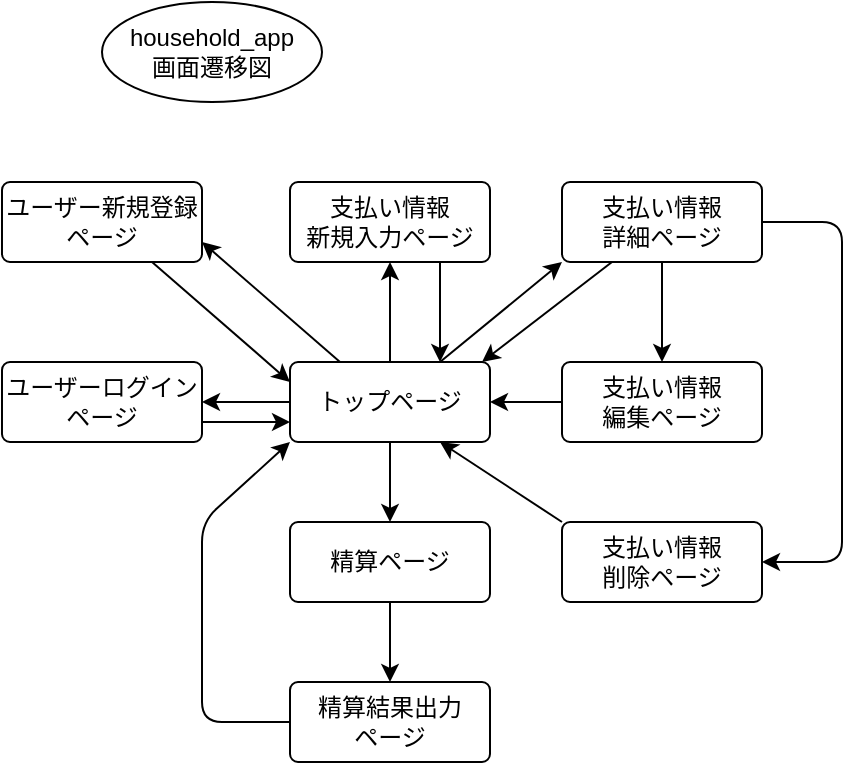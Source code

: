 <mxfile>
    <diagram id="4D2Glbky2dIc0YmD6TAE" name="ページ1">
        <mxGraphModel dx="728" dy="529" grid="1" gridSize="10" guides="1" tooltips="1" connect="1" arrows="1" fold="1" page="1" pageScale="1" pageWidth="827" pageHeight="1169" math="0" shadow="0">
            <root>
                <mxCell id="0"/>
                <mxCell id="1" parent="0"/>
                <mxCell id="3" value="household_app&lt;br&gt;画面遷移図" style="ellipse;whiteSpace=wrap;html=1;align=center;" vertex="1" parent="1">
                    <mxGeometry x="220" y="30" width="110" height="50" as="geometry"/>
                </mxCell>
                <mxCell id="5" style="edgeStyle=none;html=1;exitX=0.25;exitY=0;exitDx=0;exitDy=0;entryX=1;entryY=0.75;entryDx=0;entryDy=0;" edge="1" parent="1" source="4" target="7">
                    <mxGeometry relative="1" as="geometry">
                        <mxPoint x="308.248" y="178.62" as="targetPoint"/>
                    </mxGeometry>
                </mxCell>
                <mxCell id="9" style="edgeStyle=none;html=1;exitX=0;exitY=0.5;exitDx=0;exitDy=0;entryX=1;entryY=0.5;entryDx=0;entryDy=0;" edge="1" parent="1" source="4" target="10">
                    <mxGeometry relative="1" as="geometry">
                        <mxPoint x="280" y="230" as="targetPoint"/>
                    </mxGeometry>
                </mxCell>
                <mxCell id="13" style="edgeStyle=none;html=1;exitX=0.5;exitY=0;exitDx=0;exitDy=0;" edge="1" parent="1" source="4">
                    <mxGeometry relative="1" as="geometry">
                        <mxPoint x="364" y="160" as="targetPoint"/>
                    </mxGeometry>
                </mxCell>
                <mxCell id="20" style="edgeStyle=none;html=1;exitX=0.75;exitY=0;exitDx=0;exitDy=0;entryX=0;entryY=1;entryDx=0;entryDy=0;" edge="1" parent="1" source="4" target="15">
                    <mxGeometry relative="1" as="geometry"/>
                </mxCell>
                <mxCell id="31" style="edgeStyle=none;html=1;exitX=0.5;exitY=1;exitDx=0;exitDy=0;entryX=0.5;entryY=0;entryDx=0;entryDy=0;" edge="1" parent="1" source="4" target="33">
                    <mxGeometry relative="1" as="geometry">
                        <mxPoint x="364" y="270" as="targetPoint"/>
                    </mxGeometry>
                </mxCell>
                <mxCell id="4" value="トップページ" style="rounded=1;arcSize=10;whiteSpace=wrap;html=1;align=center;" vertex="1" parent="1">
                    <mxGeometry x="314" y="210" width="100" height="40" as="geometry"/>
                </mxCell>
                <mxCell id="8" style="edgeStyle=none;html=1;exitX=0.75;exitY=1;exitDx=0;exitDy=0;entryX=0;entryY=0.25;entryDx=0;entryDy=0;" edge="1" parent="1" source="7" target="4">
                    <mxGeometry relative="1" as="geometry"/>
                </mxCell>
                <mxCell id="7" value="ユーザー新規登録ページ" style="rounded=1;arcSize=10;whiteSpace=wrap;html=1;align=center;" vertex="1" parent="1">
                    <mxGeometry x="170" y="120" width="100" height="40" as="geometry"/>
                </mxCell>
                <mxCell id="11" style="edgeStyle=none;html=1;exitX=1;exitY=0.75;exitDx=0;exitDy=0;entryX=0;entryY=0.75;entryDx=0;entryDy=0;" edge="1" parent="1" source="10" target="4">
                    <mxGeometry relative="1" as="geometry">
                        <mxPoint x="310" y="240" as="targetPoint"/>
                    </mxGeometry>
                </mxCell>
                <mxCell id="10" value="ユーザーログインページ" style="rounded=1;arcSize=10;whiteSpace=wrap;html=1;align=center;" vertex="1" parent="1">
                    <mxGeometry x="170" y="210" width="100" height="40" as="geometry"/>
                </mxCell>
                <mxCell id="19" style="edgeStyle=none;html=1;exitX=0.75;exitY=1;exitDx=0;exitDy=0;entryX=0.75;entryY=0;entryDx=0;entryDy=0;" edge="1" parent="1" source="12" target="4">
                    <mxGeometry relative="1" as="geometry"/>
                </mxCell>
                <mxCell id="12" value="支払い情報&lt;br&gt;新規入力ページ" style="rounded=1;arcSize=10;whiteSpace=wrap;html=1;align=center;" vertex="1" parent="1">
                    <mxGeometry x="314" y="120" width="100" height="40" as="geometry"/>
                </mxCell>
                <mxCell id="21" style="edgeStyle=none;html=1;exitX=0.25;exitY=1;exitDx=0;exitDy=0;" edge="1" parent="1" source="15">
                    <mxGeometry relative="1" as="geometry">
                        <mxPoint x="410" y="210" as="targetPoint"/>
                    </mxGeometry>
                </mxCell>
                <mxCell id="22" style="edgeStyle=none;html=1;exitX=0.5;exitY=1;exitDx=0;exitDy=0;" edge="1" parent="1" source="15" target="23">
                    <mxGeometry relative="1" as="geometry">
                        <mxPoint x="500" y="200" as="targetPoint"/>
                    </mxGeometry>
                </mxCell>
                <mxCell id="24" style="edgeStyle=none;html=1;exitX=1;exitY=0.5;exitDx=0;exitDy=0;" edge="1" parent="1" source="15" target="25">
                    <mxGeometry relative="1" as="geometry">
                        <mxPoint x="560" y="310" as="targetPoint"/>
                        <Array as="points">
                            <mxPoint x="590" y="140"/>
                            <mxPoint x="590" y="310"/>
                        </Array>
                    </mxGeometry>
                </mxCell>
                <mxCell id="15" value="支払い情報&lt;br&gt;詳細ページ" style="rounded=1;arcSize=10;whiteSpace=wrap;html=1;align=center;" vertex="1" parent="1">
                    <mxGeometry x="450" y="120" width="100" height="40" as="geometry"/>
                </mxCell>
                <mxCell id="28" style="edgeStyle=none;html=1;exitX=0;exitY=0.5;exitDx=0;exitDy=0;entryX=1;entryY=0.5;entryDx=0;entryDy=0;" edge="1" parent="1" source="23" target="4">
                    <mxGeometry relative="1" as="geometry"/>
                </mxCell>
                <mxCell id="23" value="支払い情報&lt;br&gt;編集ページ" style="rounded=1;arcSize=10;whiteSpace=wrap;html=1;align=center;" vertex="1" parent="1">
                    <mxGeometry x="450" y="210" width="100" height="40" as="geometry"/>
                </mxCell>
                <mxCell id="26" style="edgeStyle=none;html=1;exitX=0;exitY=0;exitDx=0;exitDy=0;entryX=0.75;entryY=1;entryDx=0;entryDy=0;" edge="1" parent="1" source="25" target="4">
                    <mxGeometry relative="1" as="geometry"/>
                </mxCell>
                <mxCell id="25" value="支払い情報&lt;br&gt;削除ページ" style="rounded=1;arcSize=10;whiteSpace=wrap;html=1;align=center;" vertex="1" parent="1">
                    <mxGeometry x="450" y="290" width="100" height="40" as="geometry"/>
                </mxCell>
                <mxCell id="35" style="edgeStyle=none;html=1;exitX=0.5;exitY=1;exitDx=0;exitDy=0;" edge="1" parent="1" source="33" target="36">
                    <mxGeometry relative="1" as="geometry">
                        <mxPoint x="364" y="360" as="targetPoint"/>
                    </mxGeometry>
                </mxCell>
                <mxCell id="33" value="精算ページ" style="rounded=1;arcSize=10;whiteSpace=wrap;html=1;align=center;" vertex="1" parent="1">
                    <mxGeometry x="314" y="290" width="100" height="40" as="geometry"/>
                </mxCell>
                <mxCell id="37" style="edgeStyle=none;html=1;exitX=0;exitY=0.5;exitDx=0;exitDy=0;entryX=0;entryY=1;entryDx=0;entryDy=0;" edge="1" parent="1" source="36" target="4">
                    <mxGeometry relative="1" as="geometry">
                        <mxPoint x="270" y="270" as="targetPoint"/>
                        <Array as="points">
                            <mxPoint x="270" y="390"/>
                            <mxPoint x="270" y="290"/>
                        </Array>
                    </mxGeometry>
                </mxCell>
                <mxCell id="36" value="精算結果出力&lt;br&gt;ページ" style="rounded=1;arcSize=10;whiteSpace=wrap;html=1;align=center;" vertex="1" parent="1">
                    <mxGeometry x="314" y="370" width="100" height="40" as="geometry"/>
                </mxCell>
            </root>
        </mxGraphModel>
    </diagram>
</mxfile>